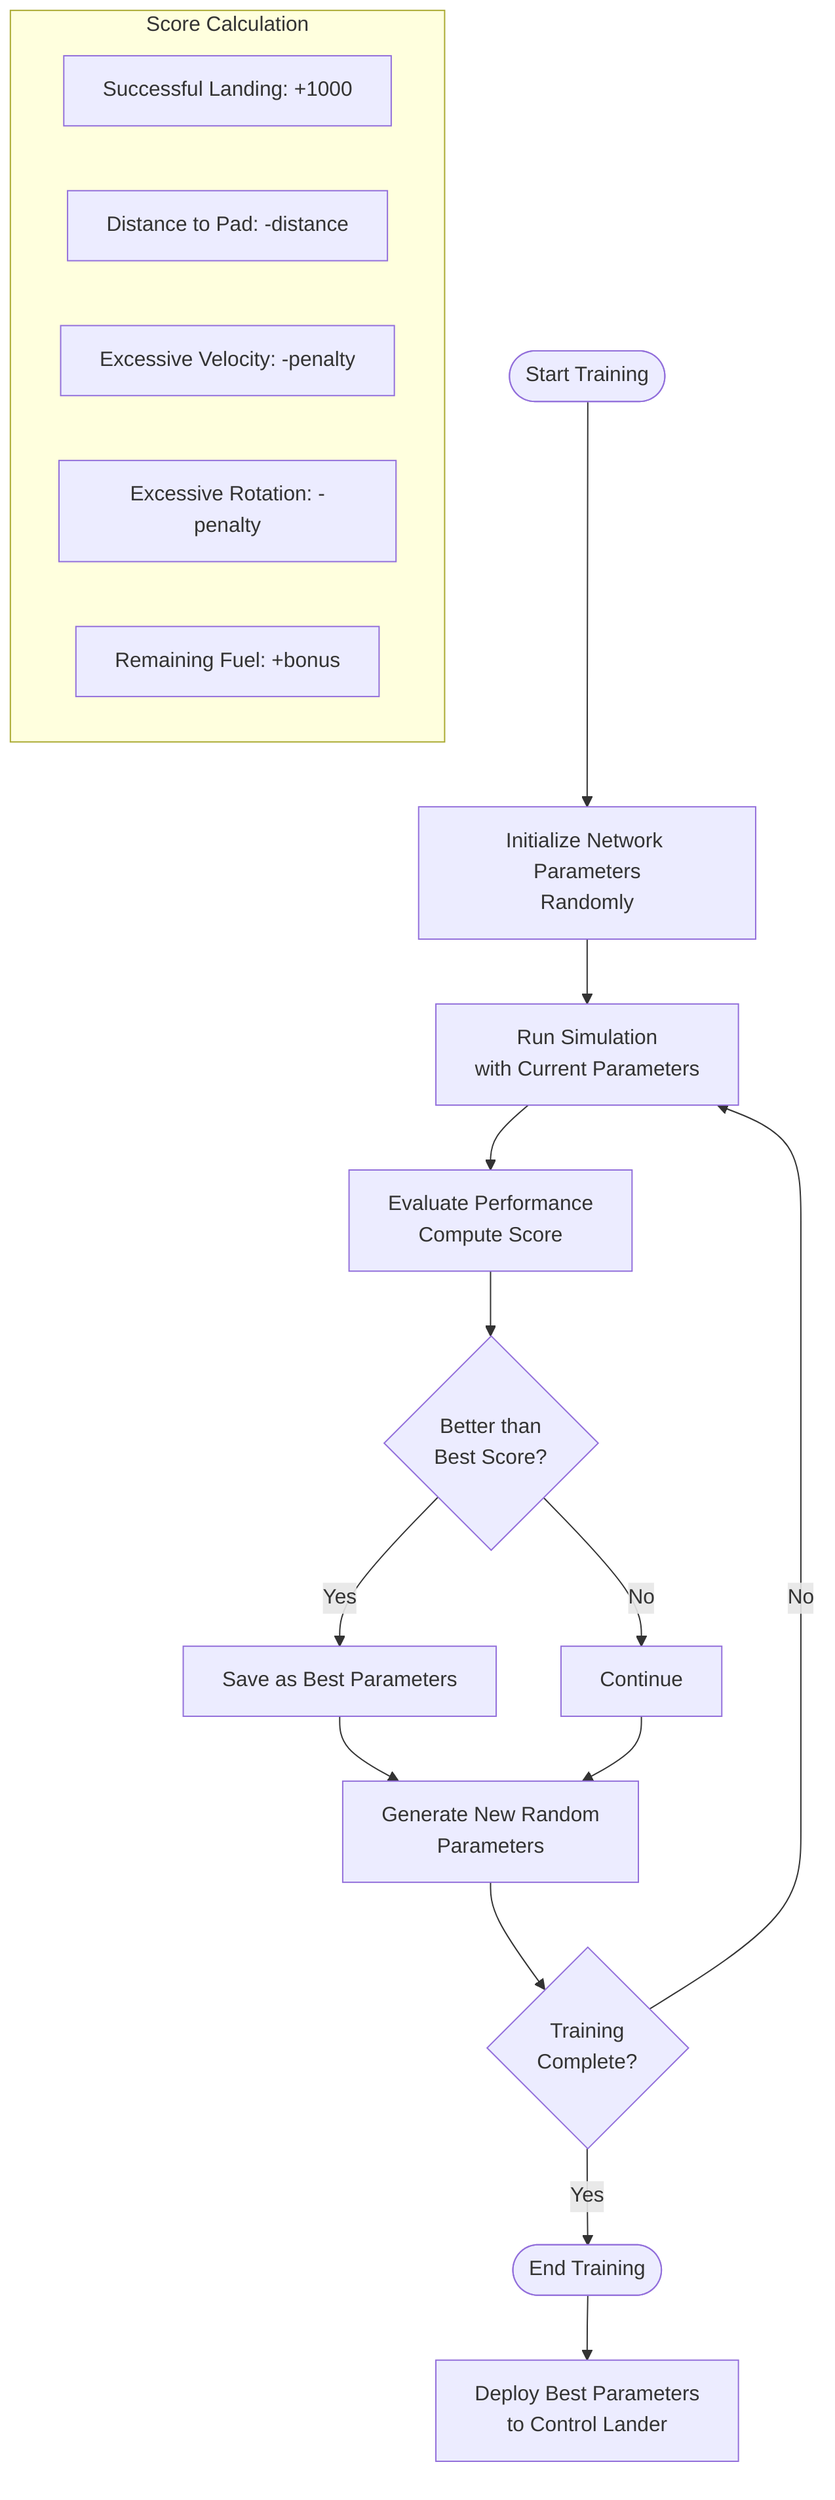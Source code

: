 flowchart TB
    start([Start Training]):::secondary --> initialize[Initialize Network Parameters\nRandomly]
    initialize --> run_sim[Run Simulation\nwith Current Parameters]
    run_sim --> evaluate[Evaluate Performance\nCompute Score]
    evaluate --> check_best{Better than\nBest Score?}:::decision

    check_best -->|Yes| save[Save as Best Parameters]
    check_best -->|No| continue[Continue]

    save --> next_params[Generate New Random\nParameters]
    continue --> next_params

    next_params --> check_done{Training\nComplete?}:::decision

    check_done -->|No| run_sim
    check_done -->|Yes| finish([End Training]):::secondary

    finish --> deploy[Deploy Best Parameters\nto Control Lander]

    subgraph "Score Calculation"
        score1[Successful Landing: +1000]:::tertiary
        score2[Distance to Pad: -distance]:::tertiary
        score3[Excessive Velocity: -penalty]:::tertiary
        score4[Excessive Rotation: -penalty]:::tertiary
        score5[Remaining Fuel: +bonus]:::tertiary
    end